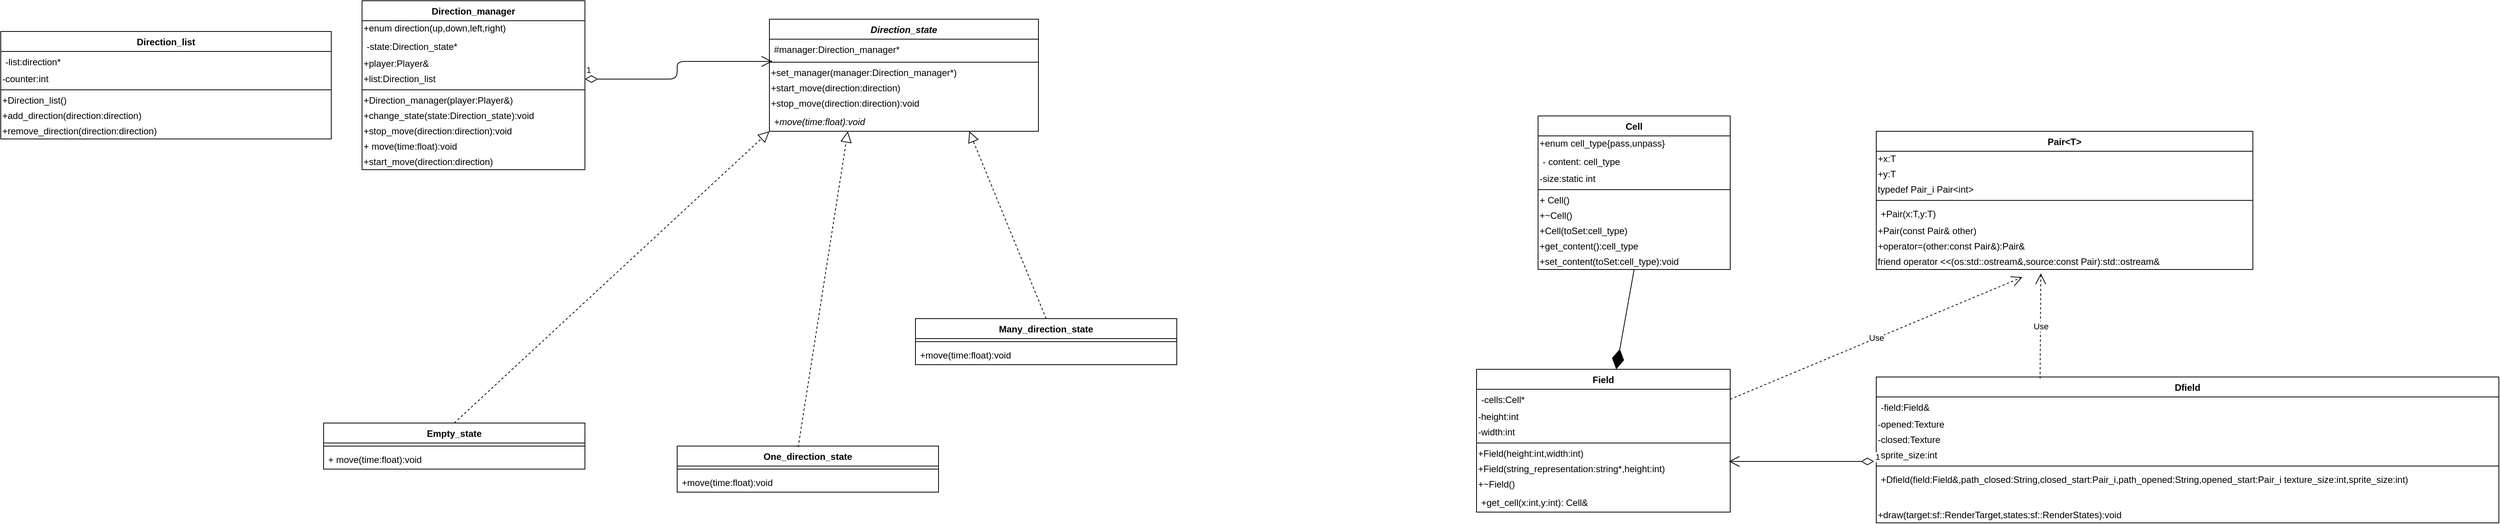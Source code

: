 <mxfile version="14.5.6" type="github">
  <diagram name="Page-1" id="e7e014a7-5840-1c2e-5031-d8a46d1fe8dd">
    <mxGraphModel dx="3139" dy="487" grid="1" gridSize="10" guides="1" tooltips="1" connect="1" arrows="1" fold="1" page="1" pageScale="1" pageWidth="1169" pageHeight="826" background="#ffffff" math="0" shadow="0">
      <root>
        <mxCell id="0" />
        <mxCell id="1" parent="0" />
        <mxCell id="MpmSZw6heoh9v0yhd0qV-53" value="Cell" style="swimlane;fontStyle=1;align=center;verticalAlign=top;childLayout=stackLayout;horizontal=1;startSize=26;horizontalStack=0;resizeParent=1;resizeParentMax=0;resizeLast=0;collapsible=1;marginBottom=0;" parent="1" vertex="1">
          <mxGeometry x="600" y="210" width="250" height="200" as="geometry" />
        </mxCell>
        <mxCell id="MpmSZw6heoh9v0yhd0qV-70" value="&lt;div align=&quot;left&quot;&gt;+enum cell_type{pass,unpass}&lt;/div&gt;" style="text;html=1;strokeColor=none;fillColor=none;align=left;verticalAlign=middle;whiteSpace=wrap;rounded=0;" parent="MpmSZw6heoh9v0yhd0qV-53" vertex="1">
          <mxGeometry y="26" width="250" height="20" as="geometry" />
        </mxCell>
        <mxCell id="MpmSZw6heoh9v0yhd0qV-54" value="- content: cell_type" style="text;strokeColor=none;fillColor=none;align=left;verticalAlign=top;spacingLeft=4;spacingRight=4;overflow=hidden;rotatable=0;points=[[0,0.5],[1,0.5]];portConstraint=eastwest;" parent="MpmSZw6heoh9v0yhd0qV-53" vertex="1">
          <mxGeometry y="46" width="250" height="26" as="geometry" />
        </mxCell>
        <mxCell id="kN8OmJiP3MsgrToV_cUY-2" value="&lt;div align=&quot;left&quot;&gt;-size:static int&lt;/div&gt;" style="text;html=1;strokeColor=none;fillColor=none;align=left;verticalAlign=middle;whiteSpace=wrap;rounded=0;" parent="MpmSZw6heoh9v0yhd0qV-53" vertex="1">
          <mxGeometry y="72" width="250" height="20" as="geometry" />
        </mxCell>
        <mxCell id="MpmSZw6heoh9v0yhd0qV-55" value="" style="line;strokeWidth=1;fillColor=none;align=left;verticalAlign=middle;spacingTop=-1;spacingLeft=3;spacingRight=3;rotatable=0;labelPosition=right;points=[];portConstraint=eastwest;" parent="MpmSZw6heoh9v0yhd0qV-53" vertex="1">
          <mxGeometry y="92" width="250" height="8" as="geometry" />
        </mxCell>
        <mxCell id="MpmSZw6heoh9v0yhd0qV-74" value="&lt;div align=&quot;left&quot;&gt;+ Cell()&lt;/div&gt;" style="text;html=1;strokeColor=none;fillColor=none;align=left;verticalAlign=middle;whiteSpace=wrap;rounded=0;" parent="MpmSZw6heoh9v0yhd0qV-53" vertex="1">
          <mxGeometry y="100" width="250" height="20" as="geometry" />
        </mxCell>
        <mxCell id="MpmSZw6heoh9v0yhd0qV-67" value="&lt;div align=&quot;left&quot;&gt;+~Cell()&lt;/div&gt;" style="text;html=1;strokeColor=none;fillColor=none;align=left;verticalAlign=middle;whiteSpace=wrap;rounded=0;" parent="MpmSZw6heoh9v0yhd0qV-53" vertex="1">
          <mxGeometry y="120" width="250" height="20" as="geometry" />
        </mxCell>
        <mxCell id="MpmSZw6heoh9v0yhd0qV-66" value="&lt;div align=&quot;left&quot;&gt;+Cell(toSet:cell_type)&lt;/div&gt;" style="text;html=1;strokeColor=none;fillColor=none;align=left;verticalAlign=middle;whiteSpace=wrap;rounded=0;" parent="MpmSZw6heoh9v0yhd0qV-53" vertex="1">
          <mxGeometry y="140" width="250" height="20" as="geometry" />
        </mxCell>
        <mxCell id="MpmSZw6heoh9v0yhd0qV-69" value="&lt;div align=&quot;left&quot;&gt;+get_content():cell_type&lt;/div&gt;" style="text;html=1;strokeColor=none;fillColor=none;align=left;verticalAlign=middle;whiteSpace=wrap;rounded=0;" parent="MpmSZw6heoh9v0yhd0qV-53" vertex="1">
          <mxGeometry y="160" width="250" height="20" as="geometry" />
        </mxCell>
        <mxCell id="MpmSZw6heoh9v0yhd0qV-75" value="&lt;div align=&quot;left&quot;&gt;+set_content(toSet:cell_type):void&lt;br&gt;&lt;/div&gt;" style="text;html=1;strokeColor=none;fillColor=none;align=left;verticalAlign=middle;whiteSpace=wrap;rounded=0;" parent="MpmSZw6heoh9v0yhd0qV-53" vertex="1">
          <mxGeometry y="180" width="250" height="20" as="geometry" />
        </mxCell>
        <mxCell id="MpmSZw6heoh9v0yhd0qV-57" value="Field" style="swimlane;fontStyle=1;align=center;verticalAlign=top;childLayout=stackLayout;horizontal=1;startSize=26;horizontalStack=0;resizeParent=1;resizeParentMax=0;resizeLast=0;collapsible=1;marginBottom=0;" parent="1" vertex="1">
          <mxGeometry x="520" y="540" width="330" height="186" as="geometry" />
        </mxCell>
        <mxCell id="MpmSZw6heoh9v0yhd0qV-58" value="-cells:Cell*" style="text;strokeColor=none;fillColor=none;align=left;verticalAlign=top;spacingLeft=4;spacingRight=4;overflow=hidden;rotatable=0;points=[[0,0.5],[1,0.5]];portConstraint=eastwest;" parent="MpmSZw6heoh9v0yhd0qV-57" vertex="1">
          <mxGeometry y="26" width="330" height="26" as="geometry" />
        </mxCell>
        <mxCell id="MpmSZw6heoh9v0yhd0qV-64" value="&lt;div align=&quot;left&quot;&gt;-height:int&lt;br&gt;&lt;/div&gt;" style="text;html=1;strokeColor=none;fillColor=none;align=left;verticalAlign=middle;whiteSpace=wrap;rounded=0;" parent="MpmSZw6heoh9v0yhd0qV-57" vertex="1">
          <mxGeometry y="52" width="330" height="20" as="geometry" />
        </mxCell>
        <mxCell id="MpmSZw6heoh9v0yhd0qV-65" value="&lt;div align=&quot;left&quot;&gt;-width:int&lt;/div&gt;" style="text;html=1;strokeColor=none;fillColor=none;align=left;verticalAlign=middle;whiteSpace=wrap;rounded=0;" parent="MpmSZw6heoh9v0yhd0qV-57" vertex="1">
          <mxGeometry y="72" width="330" height="20" as="geometry" />
        </mxCell>
        <mxCell id="MpmSZw6heoh9v0yhd0qV-59" value="" style="line;strokeWidth=1;fillColor=none;align=left;verticalAlign=middle;spacingTop=-1;spacingLeft=3;spacingRight=3;rotatable=0;labelPosition=right;points=[];portConstraint=eastwest;" parent="MpmSZw6heoh9v0yhd0qV-57" vertex="1">
          <mxGeometry y="92" width="330" height="8" as="geometry" />
        </mxCell>
        <mxCell id="MpmSZw6heoh9v0yhd0qV-81" value="&lt;div align=&quot;left&quot;&gt;+Field(height:int,width:int)&lt;/div&gt;" style="text;html=1;strokeColor=none;fillColor=none;align=left;verticalAlign=middle;whiteSpace=wrap;rounded=0;" parent="MpmSZw6heoh9v0yhd0qV-57" vertex="1">
          <mxGeometry y="100" width="330" height="20" as="geometry" />
        </mxCell>
        <mxCell id="MpmSZw6heoh9v0yhd0qV-82" value="&lt;div align=&quot;left&quot;&gt;+Field(string_representation:string*,height:int)&lt;/div&gt;" style="text;html=1;strokeColor=none;fillColor=none;align=left;verticalAlign=middle;whiteSpace=wrap;rounded=0;" parent="MpmSZw6heoh9v0yhd0qV-57" vertex="1">
          <mxGeometry y="120" width="330" height="20" as="geometry" />
        </mxCell>
        <mxCell id="Y_DRZbf8Gvfk2xtCwnfg-22" value="&lt;div align=&quot;left&quot;&gt;+~Field()&lt;/div&gt;" style="text;html=1;strokeColor=none;fillColor=none;align=left;verticalAlign=middle;whiteSpace=wrap;rounded=0;" parent="MpmSZw6heoh9v0yhd0qV-57" vertex="1">
          <mxGeometry y="140" width="330" height="20" as="geometry" />
        </mxCell>
        <mxCell id="MpmSZw6heoh9v0yhd0qV-60" value="+get_cell(x:int,y:int): Cell&amp; " style="text;strokeColor=none;fillColor=none;align=left;verticalAlign=top;spacingLeft=4;spacingRight=4;overflow=hidden;rotatable=0;points=[[0,0.5],[1,0.5]];portConstraint=eastwest;" parent="MpmSZw6heoh9v0yhd0qV-57" vertex="1">
          <mxGeometry y="160" width="330" height="26" as="geometry" />
        </mxCell>
        <mxCell id="7PPTtW4vlPHc0rOXR-Uv-21" value="Use" style="endArrow=open;endSize=12;dashed=1;html=1;entryX=1;entryY=0.5;entryDx=0;entryDy=0;exitX=1;exitY=0.5;exitDx=0;exitDy=0;" parent="MpmSZw6heoh9v0yhd0qV-57" source="MpmSZw6heoh9v0yhd0qV-58" edge="1">
          <mxGeometry width="160" relative="1" as="geometry">
            <mxPoint x="480" y="-10" as="sourcePoint" />
            <mxPoint x="710" y="-120" as="targetPoint" />
          </mxGeometry>
        </mxCell>
        <mxCell id="MpmSZw6heoh9v0yhd0qV-76" value="" style="endArrow=diamondThin;endFill=1;endSize=24;html=1;exitX=0.5;exitY=1;exitDx=0;exitDy=0;" parent="1" source="MpmSZw6heoh9v0yhd0qV-75" target="MpmSZw6heoh9v0yhd0qV-57" edge="1">
          <mxGeometry width="160" relative="1" as="geometry">
            <mxPoint x="690" y="510" as="sourcePoint" />
            <mxPoint x="850" y="510" as="targetPoint" />
          </mxGeometry>
        </mxCell>
        <mxCell id="MpmSZw6heoh9v0yhd0qV-77" value="Dfield" style="swimlane;fontStyle=1;align=center;verticalAlign=top;childLayout=stackLayout;horizontal=1;startSize=26;horizontalStack=0;resizeParent=1;resizeParentMax=0;resizeLast=0;collapsible=1;marginBottom=0;" parent="1" vertex="1">
          <mxGeometry x="1040" y="550" width="810" height="190" as="geometry" />
        </mxCell>
        <mxCell id="MpmSZw6heoh9v0yhd0qV-78" value="-field:Field&amp;" style="text;strokeColor=none;fillColor=none;align=left;verticalAlign=top;spacingLeft=4;spacingRight=4;overflow=hidden;rotatable=0;points=[[0,0.5],[1,0.5]];portConstraint=eastwest;" parent="MpmSZw6heoh9v0yhd0qV-77" vertex="1">
          <mxGeometry y="26" width="810" height="26" as="geometry" />
        </mxCell>
        <mxCell id="Y_DRZbf8Gvfk2xtCwnfg-1" value="&lt;div align=&quot;left&quot;&gt;-opened:Texture&lt;br&gt;&lt;/div&gt;" style="text;html=1;strokeColor=none;fillColor=none;align=left;verticalAlign=middle;whiteSpace=wrap;rounded=0;" parent="MpmSZw6heoh9v0yhd0qV-77" vertex="1">
          <mxGeometry y="52" width="810" height="20" as="geometry" />
        </mxCell>
        <mxCell id="Y_DRZbf8Gvfk2xtCwnfg-13" value="&lt;div align=&quot;left&quot;&gt;-closed:Texture&lt;/div&gt;" style="text;html=1;strokeColor=none;fillColor=none;align=left;verticalAlign=middle;whiteSpace=wrap;rounded=0;" parent="MpmSZw6heoh9v0yhd0qV-77" vertex="1">
          <mxGeometry y="72" width="810" height="20" as="geometry" />
        </mxCell>
        <mxCell id="Y_DRZbf8Gvfk2xtCwnfg-14" value="&lt;div align=&quot;left&quot;&gt;-sprite_size:int&lt;/div&gt;" style="text;html=1;strokeColor=none;fillColor=none;align=left;verticalAlign=middle;whiteSpace=wrap;rounded=0;" parent="MpmSZw6heoh9v0yhd0qV-77" vertex="1">
          <mxGeometry y="92" width="810" height="20" as="geometry" />
        </mxCell>
        <mxCell id="MpmSZw6heoh9v0yhd0qV-79" value="" style="line;strokeWidth=1;fillColor=none;align=left;verticalAlign=middle;spacingTop=-1;spacingLeft=3;spacingRight=3;rotatable=0;labelPosition=right;points=[];portConstraint=eastwest;" parent="MpmSZw6heoh9v0yhd0qV-77" vertex="1">
          <mxGeometry y="112" width="810" height="8" as="geometry" />
        </mxCell>
        <mxCell id="MpmSZw6heoh9v0yhd0qV-80" value="+Dfield(field:Field&amp;,path_closed:String,closed_start:Pair_i,path_opened:String,opened_start:Pair_i texture_size:int,sprite_size:int)" style="text;strokeColor=none;fillColor=none;align=left;verticalAlign=top;spacingLeft=4;spacingRight=4;overflow=hidden;rotatable=0;points=[[0,0.5],[1,0.5]];portConstraint=eastwest;" parent="MpmSZw6heoh9v0yhd0qV-77" vertex="1">
          <mxGeometry y="120" width="810" height="50" as="geometry" />
        </mxCell>
        <mxCell id="7PPTtW4vlPHc0rOXR-Uv-1" value="&lt;div align=&quot;left&quot;&gt;+draw(target:sf::RenderTarget,states:sf::RenderStates):void&lt;/div&gt;" style="text;html=1;strokeColor=none;fillColor=none;align=left;verticalAlign=middle;whiteSpace=wrap;rounded=0;" parent="MpmSZw6heoh9v0yhd0qV-77" vertex="1">
          <mxGeometry y="170" width="810" height="20" as="geometry" />
        </mxCell>
        <mxCell id="7PPTtW4vlPHc0rOXR-Uv-5" value="1" style="endArrow=open;html=1;endSize=12;startArrow=diamondThin;startSize=14;startFill=0;edgeStyle=orthogonalEdgeStyle;align=left;verticalAlign=bottom;" parent="1" edge="1">
          <mxGeometry x="-1" y="3" relative="1" as="geometry">
            <mxPoint x="1037" y="660" as="sourcePoint" />
            <mxPoint x="848" y="660" as="targetPoint" />
          </mxGeometry>
        </mxCell>
        <mxCell id="7PPTtW4vlPHc0rOXR-Uv-6" value="Pair&lt;T&gt;" style="swimlane;fontStyle=1;align=center;verticalAlign=top;childLayout=stackLayout;horizontal=1;startSize=26;horizontalStack=0;resizeParent=1;resizeParentMax=0;resizeLast=0;collapsible=1;marginBottom=0;" parent="1" vertex="1">
          <mxGeometry x="1040" y="230" width="490" height="180" as="geometry" />
        </mxCell>
        <mxCell id="7PPTtW4vlPHc0rOXR-Uv-11" value="+x:T" style="text;html=1;strokeColor=none;fillColor=none;align=left;verticalAlign=middle;whiteSpace=wrap;rounded=0;" parent="7PPTtW4vlPHc0rOXR-Uv-6" vertex="1">
          <mxGeometry y="26" width="490" height="20" as="geometry" />
        </mxCell>
        <mxCell id="7PPTtW4vlPHc0rOXR-Uv-10" value="&lt;div align=&quot;left&quot;&gt;+y:T&lt;/div&gt;" style="text;html=1;strokeColor=none;fillColor=none;align=left;verticalAlign=middle;whiteSpace=wrap;rounded=0;" parent="7PPTtW4vlPHc0rOXR-Uv-6" vertex="1">
          <mxGeometry y="46" width="490" height="20" as="geometry" />
        </mxCell>
        <mxCell id="7PPTtW4vlPHc0rOXR-Uv-18" value="&lt;div align=&quot;left&quot;&gt;typedef Pair_i Pair&amp;lt;int&amp;gt;&lt;/div&gt;" style="text;html=1;strokeColor=none;fillColor=none;align=left;verticalAlign=middle;whiteSpace=wrap;rounded=0;" parent="7PPTtW4vlPHc0rOXR-Uv-6" vertex="1">
          <mxGeometry y="66" width="490" height="20" as="geometry" />
        </mxCell>
        <mxCell id="7PPTtW4vlPHc0rOXR-Uv-8" value="" style="line;strokeWidth=1;fillColor=none;align=left;verticalAlign=middle;spacingTop=-1;spacingLeft=3;spacingRight=3;rotatable=0;labelPosition=right;points=[];portConstraint=eastwest;" parent="7PPTtW4vlPHc0rOXR-Uv-6" vertex="1">
          <mxGeometry y="86" width="490" height="8" as="geometry" />
        </mxCell>
        <mxCell id="7PPTtW4vlPHc0rOXR-Uv-9" value="+Pair(x:T,y:T)" style="text;strokeColor=none;fillColor=none;align=left;verticalAlign=top;spacingLeft=4;spacingRight=4;overflow=hidden;rotatable=0;points=[[0,0.5],[1,0.5]];portConstraint=eastwest;" parent="7PPTtW4vlPHc0rOXR-Uv-6" vertex="1">
          <mxGeometry y="94" width="490" height="26" as="geometry" />
        </mxCell>
        <mxCell id="7PPTtW4vlPHc0rOXR-Uv-12" value="&lt;div align=&quot;left&quot;&gt;+Pair(const Pair&amp;amp; other)&lt;br&gt;&lt;/div&gt;" style="text;html=1;strokeColor=none;fillColor=none;align=left;verticalAlign=middle;whiteSpace=wrap;rounded=0;" parent="7PPTtW4vlPHc0rOXR-Uv-6" vertex="1">
          <mxGeometry y="120" width="490" height="20" as="geometry" />
        </mxCell>
        <mxCell id="7PPTtW4vlPHc0rOXR-Uv-15" value="&lt;div align=&quot;left&quot;&gt;+operator=(other:const Pair&amp;amp;):Pair&amp;amp;&lt;br&gt;&lt;/div&gt;" style="text;html=1;strokeColor=none;fillColor=none;align=left;verticalAlign=middle;whiteSpace=wrap;rounded=0;" parent="7PPTtW4vlPHc0rOXR-Uv-6" vertex="1">
          <mxGeometry y="140" width="490" height="20" as="geometry" />
        </mxCell>
        <mxCell id="7PPTtW4vlPHc0rOXR-Uv-17" value="&lt;div&gt;friend operator &amp;lt;&amp;lt;(os:std::ostream&amp;amp;,source:const Pair):std::ostream&amp;amp;&lt;br&gt;&lt;/div&gt;" style="text;html=1;strokeColor=none;fillColor=none;align=left;verticalAlign=middle;whiteSpace=wrap;rounded=0;" parent="7PPTtW4vlPHc0rOXR-Uv-6" vertex="1">
          <mxGeometry y="160" width="490" height="20" as="geometry" />
        </mxCell>
        <mxCell id="7PPTtW4vlPHc0rOXR-Uv-19" value="Use" style="endArrow=open;endSize=12;dashed=1;html=1;entryX=0.392;entryY=1.25;entryDx=0;entryDy=0;exitX=0.236;exitY=0.011;exitDx=0;exitDy=0;exitPerimeter=0;entryPerimeter=0;" parent="1" edge="1">
          <mxGeometry width="160" relative="1" as="geometry">
            <mxPoint x="1253.16" y="552.09" as="sourcePoint" />
            <mxPoint x="1254.08" y="415" as="targetPoint" />
          </mxGeometry>
        </mxCell>
        <mxCell id="LGpfkNOpEjkACR8kou12-1" value="Direction_manager" style="swimlane;fontStyle=1;align=center;verticalAlign=top;childLayout=stackLayout;horizontal=1;startSize=26;horizontalStack=0;resizeParent=1;resizeParentMax=0;resizeLast=0;collapsible=1;marginBottom=0;" parent="1" vertex="1">
          <mxGeometry x="-930" y="60" width="290" height="220" as="geometry" />
        </mxCell>
        <mxCell id="LGpfkNOpEjkACR8kou12-35" value="&lt;div align=&quot;left&quot;&gt;+enum direction(up,down,left,right)&lt;br&gt;&lt;/div&gt;" style="text;html=1;strokeColor=none;fillColor=none;align=left;verticalAlign=middle;whiteSpace=wrap;rounded=0;" parent="LGpfkNOpEjkACR8kou12-1" vertex="1">
          <mxGeometry y="26" width="290" height="20" as="geometry" />
        </mxCell>
        <mxCell id="LGpfkNOpEjkACR8kou12-2" value="-state:Direction_state*" style="text;strokeColor=none;fillColor=none;align=left;verticalAlign=top;spacingLeft=4;spacingRight=4;overflow=hidden;rotatable=0;points=[[0,0.5],[1,0.5]];portConstraint=eastwest;" parent="LGpfkNOpEjkACR8kou12-1" vertex="1">
          <mxGeometry y="46" width="290" height="26" as="geometry" />
        </mxCell>
        <mxCell id="bZ3cJJrWvmUA5AiKP7kB-26" value="+player:Player&amp;amp;" style="text;html=1;strokeColor=none;fillColor=none;align=left;verticalAlign=middle;whiteSpace=wrap;rounded=0;" vertex="1" parent="LGpfkNOpEjkACR8kou12-1">
          <mxGeometry y="72" width="290" height="20" as="geometry" />
        </mxCell>
        <mxCell id="LGpfkNOpEjkACR8kou12-31" value="&lt;div&gt;+list:Direction_list&lt;br&gt;&lt;/div&gt;" style="text;html=1;strokeColor=none;fillColor=none;align=left;verticalAlign=middle;whiteSpace=wrap;rounded=0;" parent="LGpfkNOpEjkACR8kou12-1" vertex="1">
          <mxGeometry y="92" width="290" height="20" as="geometry" />
        </mxCell>
        <mxCell id="LGpfkNOpEjkACR8kou12-3" value="" style="line;strokeWidth=1;fillColor=none;align=left;verticalAlign=middle;spacingTop=-1;spacingLeft=3;spacingRight=3;rotatable=0;labelPosition=right;points=[];portConstraint=eastwest;" parent="LGpfkNOpEjkACR8kou12-1" vertex="1">
          <mxGeometry y="112" width="290" height="8" as="geometry" />
        </mxCell>
        <mxCell id="bZ3cJJrWvmUA5AiKP7kB-2" value="+Direction_manager(player:Player&amp;amp;)" style="text;html=1;strokeColor=none;fillColor=none;align=left;verticalAlign=middle;whiteSpace=wrap;rounded=0;" vertex="1" parent="LGpfkNOpEjkACR8kou12-1">
          <mxGeometry y="120" width="290" height="20" as="geometry" />
        </mxCell>
        <mxCell id="bZ3cJJrWvmUA5AiKP7kB-3" value="+change_state(state:Direction_state):void" style="text;html=1;strokeColor=none;fillColor=none;align=left;verticalAlign=middle;whiteSpace=wrap;rounded=0;" vertex="1" parent="LGpfkNOpEjkACR8kou12-1">
          <mxGeometry y="140" width="290" height="20" as="geometry" />
        </mxCell>
        <mxCell id="bZ3cJJrWvmUA5AiKP7kB-19" value="&lt;div align=&quot;left&quot;&gt;+stop_move(direction:direction):void&lt;/div&gt;" style="text;html=1;strokeColor=none;fillColor=none;align=left;verticalAlign=middle;whiteSpace=wrap;rounded=0;" vertex="1" parent="LGpfkNOpEjkACR8kou12-1">
          <mxGeometry y="160" width="290" height="20" as="geometry" />
        </mxCell>
        <mxCell id="bZ3cJJrWvmUA5AiKP7kB-1" value="&lt;div align=&quot;left&quot;&gt;+ move(time:float):void &lt;/div&gt;" style="text;html=1;strokeColor=none;fillColor=none;align=left;verticalAlign=middle;whiteSpace=wrap;rounded=0;" vertex="1" parent="LGpfkNOpEjkACR8kou12-1">
          <mxGeometry y="180" width="290" height="20" as="geometry" />
        </mxCell>
        <mxCell id="bZ3cJJrWvmUA5AiKP7kB-24" value="+start_move(direction:direction)" style="text;html=1;strokeColor=none;fillColor=none;align=left;verticalAlign=middle;whiteSpace=wrap;rounded=0;" vertex="1" parent="LGpfkNOpEjkACR8kou12-1">
          <mxGeometry y="200" width="290" height="20" as="geometry" />
        </mxCell>
        <mxCell id="LGpfkNOpEjkACR8kou12-5" value="Direction_state" style="swimlane;fontStyle=3;align=center;verticalAlign=top;childLayout=stackLayout;horizontal=1;startSize=26;horizontalStack=0;resizeParent=1;resizeParentMax=0;resizeLast=0;collapsible=1;marginBottom=0;" parent="1" vertex="1">
          <mxGeometry x="-400" y="84" width="350" height="146" as="geometry" />
        </mxCell>
        <mxCell id="LGpfkNOpEjkACR8kou12-6" value="#manager:Direction_manager*" style="text;strokeColor=none;fillColor=none;align=left;verticalAlign=top;spacingLeft=4;spacingRight=4;overflow=hidden;rotatable=0;points=[[0,0.5],[1,0.5]];portConstraint=eastwest;" parent="LGpfkNOpEjkACR8kou12-5" vertex="1">
          <mxGeometry y="26" width="350" height="26" as="geometry" />
        </mxCell>
        <mxCell id="LGpfkNOpEjkACR8kou12-7" value="" style="line;strokeWidth=1;fillColor=none;align=left;verticalAlign=middle;spacingTop=-1;spacingLeft=3;spacingRight=3;rotatable=0;labelPosition=right;points=[];portConstraint=eastwest;" parent="LGpfkNOpEjkACR8kou12-5" vertex="1">
          <mxGeometry y="52" width="350" height="8" as="geometry" />
        </mxCell>
        <mxCell id="bZ3cJJrWvmUA5AiKP7kB-29" value="+set_manager(manager:Direction_manager*)" style="text;html=1;strokeColor=none;fillColor=none;align=left;verticalAlign=middle;whiteSpace=wrap;rounded=0;" vertex="1" parent="LGpfkNOpEjkACR8kou12-5">
          <mxGeometry y="60" width="350" height="20" as="geometry" />
        </mxCell>
        <mxCell id="bZ3cJJrWvmUA5AiKP7kB-30" value="+start_move(direction:direction)" style="text;html=1;strokeColor=none;fillColor=none;align=left;verticalAlign=middle;whiteSpace=wrap;rounded=0;" vertex="1" parent="LGpfkNOpEjkACR8kou12-5">
          <mxGeometry y="80" width="350" height="20" as="geometry" />
        </mxCell>
        <mxCell id="bZ3cJJrWvmUA5AiKP7kB-31" value="&lt;div align=&quot;left&quot;&gt;+stop_move(direction:direction):void&lt;/div&gt;" style="text;html=1;strokeColor=none;fillColor=none;align=left;verticalAlign=middle;whiteSpace=wrap;rounded=0;" vertex="1" parent="LGpfkNOpEjkACR8kou12-5">
          <mxGeometry y="100" width="350" height="20" as="geometry" />
        </mxCell>
        <mxCell id="LGpfkNOpEjkACR8kou12-8" value="+move(time:float):void " style="text;strokeColor=none;fillColor=none;align=left;verticalAlign=top;spacingLeft=4;spacingRight=4;overflow=hidden;rotatable=0;points=[[0,0.5],[1,0.5]];portConstraint=eastwest;fontStyle=2" parent="LGpfkNOpEjkACR8kou12-5" vertex="1">
          <mxGeometry y="120" width="350" height="26" as="geometry" />
        </mxCell>
        <mxCell id="LGpfkNOpEjkACR8kou12-9" value="1" style="endArrow=open;html=1;endSize=12;startArrow=diamondThin;startSize=14;startFill=0;edgeStyle=orthogonalEdgeStyle;align=left;verticalAlign=bottom;entryX=0.011;entryY=0.375;entryDx=0;entryDy=0;entryPerimeter=0;exitX=1;exitY=0.5;exitDx=0;exitDy=0;exitPerimeter=0;" parent="1" source="LGpfkNOpEjkACR8kou12-31" target="LGpfkNOpEjkACR8kou12-7" edge="1">
          <mxGeometry x="-1" y="3" relative="1" as="geometry">
            <mxPoint x="-620" y="177" as="sourcePoint" />
            <mxPoint x="-310" y="270" as="targetPoint" />
          </mxGeometry>
        </mxCell>
        <mxCell id="LGpfkNOpEjkACR8kou12-11" value="Empty_state" style="swimlane;fontStyle=1;align=center;verticalAlign=top;childLayout=stackLayout;horizontal=1;startSize=26;horizontalStack=0;resizeParent=1;resizeParentMax=0;resizeLast=0;collapsible=1;marginBottom=0;" parent="1" vertex="1">
          <mxGeometry x="-980" y="610" width="340" height="60" as="geometry" />
        </mxCell>
        <mxCell id="LGpfkNOpEjkACR8kou12-13" value="" style="line;strokeWidth=1;fillColor=none;align=left;verticalAlign=middle;spacingTop=-1;spacingLeft=3;spacingRight=3;rotatable=0;labelPosition=right;points=[];portConstraint=eastwest;" parent="LGpfkNOpEjkACR8kou12-11" vertex="1">
          <mxGeometry y="26" width="340" height="8" as="geometry" />
        </mxCell>
        <mxCell id="bZ3cJJrWvmUA5AiKP7kB-4" value="+ move(time:float):void " style="text;strokeColor=none;fillColor=none;align=left;verticalAlign=top;spacingLeft=4;spacingRight=4;overflow=hidden;rotatable=0;points=[[0,0.5],[1,0.5]];portConstraint=eastwest;fontStyle=0" vertex="1" parent="LGpfkNOpEjkACR8kou12-11">
          <mxGeometry y="34" width="340" height="26" as="geometry" />
        </mxCell>
        <mxCell id="LGpfkNOpEjkACR8kou12-19" value="One_direction_state" style="swimlane;fontStyle=1;align=center;verticalAlign=top;childLayout=stackLayout;horizontal=1;startSize=26;horizontalStack=0;resizeParent=1;resizeParentMax=0;resizeLast=0;collapsible=1;marginBottom=0;" parent="1" vertex="1">
          <mxGeometry x="-520" y="640" width="340" height="60" as="geometry" />
        </mxCell>
        <mxCell id="LGpfkNOpEjkACR8kou12-21" value="" style="line;strokeWidth=1;fillColor=none;align=left;verticalAlign=middle;spacingTop=-1;spacingLeft=3;spacingRight=3;rotatable=0;labelPosition=right;points=[];portConstraint=eastwest;" parent="LGpfkNOpEjkACR8kou12-19" vertex="1">
          <mxGeometry y="26" width="340" height="8" as="geometry" />
        </mxCell>
        <mxCell id="bZ3cJJrWvmUA5AiKP7kB-5" value="+move(time:float):void " style="text;strokeColor=none;fillColor=none;align=left;verticalAlign=top;spacingLeft=4;spacingRight=4;overflow=hidden;rotatable=0;points=[[0,0.5],[1,0.5]];portConstraint=eastwest;fontStyle=0" vertex="1" parent="LGpfkNOpEjkACR8kou12-19">
          <mxGeometry y="34" width="340" height="26" as="geometry" />
        </mxCell>
        <mxCell id="LGpfkNOpEjkACR8kou12-23" value="Many_direction_state" style="swimlane;fontStyle=1;align=center;verticalAlign=top;childLayout=stackLayout;horizontal=1;startSize=26;horizontalStack=0;resizeParent=1;resizeParentMax=0;resizeLast=0;collapsible=1;marginBottom=0;" parent="1" vertex="1">
          <mxGeometry x="-210" y="474" width="340" height="60" as="geometry" />
        </mxCell>
        <mxCell id="LGpfkNOpEjkACR8kou12-25" value="" style="line;strokeWidth=1;fillColor=none;align=left;verticalAlign=middle;spacingTop=-1;spacingLeft=3;spacingRight=3;rotatable=0;labelPosition=right;points=[];portConstraint=eastwest;" parent="LGpfkNOpEjkACR8kou12-23" vertex="1">
          <mxGeometry y="26" width="340" height="8" as="geometry" />
        </mxCell>
        <mxCell id="bZ3cJJrWvmUA5AiKP7kB-6" value="+move(time:float):void " style="text;strokeColor=none;fillColor=none;align=left;verticalAlign=top;spacingLeft=4;spacingRight=4;overflow=hidden;rotatable=0;points=[[0,0.5],[1,0.5]];portConstraint=eastwest;fontStyle=0" vertex="1" parent="LGpfkNOpEjkACR8kou12-23">
          <mxGeometry y="34" width="340" height="26" as="geometry" />
        </mxCell>
        <mxCell id="LGpfkNOpEjkACR8kou12-27" value="" style="endArrow=block;dashed=1;endFill=0;endSize=12;html=1;exitX=0.5;exitY=0;exitDx=0;exitDy=0;entryX=0;entryY=1;entryDx=0;entryDy=0;" parent="1" source="LGpfkNOpEjkACR8kou12-11" target="LGpfkNOpEjkACR8kou12-5" edge="1">
          <mxGeometry width="160" relative="1" as="geometry">
            <mxPoint x="-480" y="280" as="sourcePoint" />
            <mxPoint x="-360" y="210" as="targetPoint" />
          </mxGeometry>
        </mxCell>
        <mxCell id="LGpfkNOpEjkACR8kou12-28" value="" style="endArrow=block;dashed=1;endFill=0;endSize=12;html=1;exitX=0.463;exitY=0.023;exitDx=0;exitDy=0;exitPerimeter=0;" parent="1" source="LGpfkNOpEjkACR8kou12-19" edge="1">
          <mxGeometry width="160" relative="1" as="geometry">
            <mxPoint x="-480" y="280" as="sourcePoint" />
            <mxPoint x="-298" y="230" as="targetPoint" />
          </mxGeometry>
        </mxCell>
        <mxCell id="LGpfkNOpEjkACR8kou12-29" value="" style="endArrow=block;dashed=1;endFill=0;endSize=12;html=1;exitX=0.5;exitY=0;exitDx=0;exitDy=0;" parent="1" source="LGpfkNOpEjkACR8kou12-23" edge="1">
          <mxGeometry width="160" relative="1" as="geometry">
            <mxPoint x="-480" y="280" as="sourcePoint" />
            <mxPoint x="-140" y="230" as="targetPoint" />
          </mxGeometry>
        </mxCell>
        <mxCell id="bZ3cJJrWvmUA5AiKP7kB-7" value="Direction_list" style="swimlane;fontStyle=1;align=center;verticalAlign=top;childLayout=stackLayout;horizontal=1;startSize=26;horizontalStack=0;resizeParent=1;resizeParentMax=0;resizeLast=0;collapsible=1;marginBottom=0;" vertex="1" parent="1">
          <mxGeometry x="-1400" y="100" width="430" height="140" as="geometry" />
        </mxCell>
        <mxCell id="bZ3cJJrWvmUA5AiKP7kB-8" value="-list:direction*" style="text;strokeColor=none;fillColor=none;align=left;verticalAlign=top;spacingLeft=4;spacingRight=4;overflow=hidden;rotatable=0;points=[[0,0.5],[1,0.5]];portConstraint=eastwest;" vertex="1" parent="bZ3cJJrWvmUA5AiKP7kB-7">
          <mxGeometry y="26" width="430" height="26" as="geometry" />
        </mxCell>
        <mxCell id="bZ3cJJrWvmUA5AiKP7kB-14" value="-counter:int" style="text;html=1;strokeColor=none;fillColor=none;align=left;verticalAlign=middle;whiteSpace=wrap;rounded=0;" vertex="1" parent="bZ3cJJrWvmUA5AiKP7kB-7">
          <mxGeometry y="52" width="430" height="20" as="geometry" />
        </mxCell>
        <mxCell id="bZ3cJJrWvmUA5AiKP7kB-9" value="" style="line;strokeWidth=1;fillColor=none;align=left;verticalAlign=middle;spacingTop=-1;spacingLeft=3;spacingRight=3;rotatable=0;labelPosition=right;points=[];portConstraint=eastwest;" vertex="1" parent="bZ3cJJrWvmUA5AiKP7kB-7">
          <mxGeometry y="72" width="430" height="8" as="geometry" />
        </mxCell>
        <mxCell id="bZ3cJJrWvmUA5AiKP7kB-11" value="&lt;div align=&quot;left&quot;&gt;+Direction_list()&lt;/div&gt;" style="text;html=1;strokeColor=none;fillColor=none;align=left;verticalAlign=middle;whiteSpace=wrap;rounded=0;" vertex="1" parent="bZ3cJJrWvmUA5AiKP7kB-7">
          <mxGeometry y="80" width="430" height="20" as="geometry" />
        </mxCell>
        <mxCell id="bZ3cJJrWvmUA5AiKP7kB-12" value="+add_direction(direction:direction)" style="text;html=1;strokeColor=none;fillColor=none;align=left;verticalAlign=middle;whiteSpace=wrap;rounded=0;" vertex="1" parent="bZ3cJJrWvmUA5AiKP7kB-7">
          <mxGeometry y="100" width="430" height="20" as="geometry" />
        </mxCell>
        <mxCell id="bZ3cJJrWvmUA5AiKP7kB-13" value="+remove_direction(direction:direction)" style="text;html=1;strokeColor=none;fillColor=none;align=left;verticalAlign=middle;whiteSpace=wrap;rounded=0;" vertex="1" parent="bZ3cJJrWvmUA5AiKP7kB-7">
          <mxGeometry y="120" width="430" height="20" as="geometry" />
        </mxCell>
      </root>
    </mxGraphModel>
  </diagram>
</mxfile>
